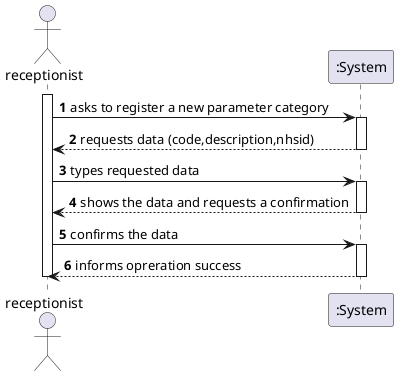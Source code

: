 @startuml
autonumber
actor "receptionist" as recep

activate recep
recep -> ":System" : asks to register a new parameter category
activate ":System"
":System" --> recep : requests data (code,description,nhsid)
deactivate ":System"

recep -> ":System" : types requested data
activate ":System"
":System" --> recep : shows the data and requests a confirmation
deactivate ":System"

recep -> ":System" : confirms the data
activate ":System"
":System" --> recep : informs opreration success
deactivate ":System"

deactivate recep
@enduml